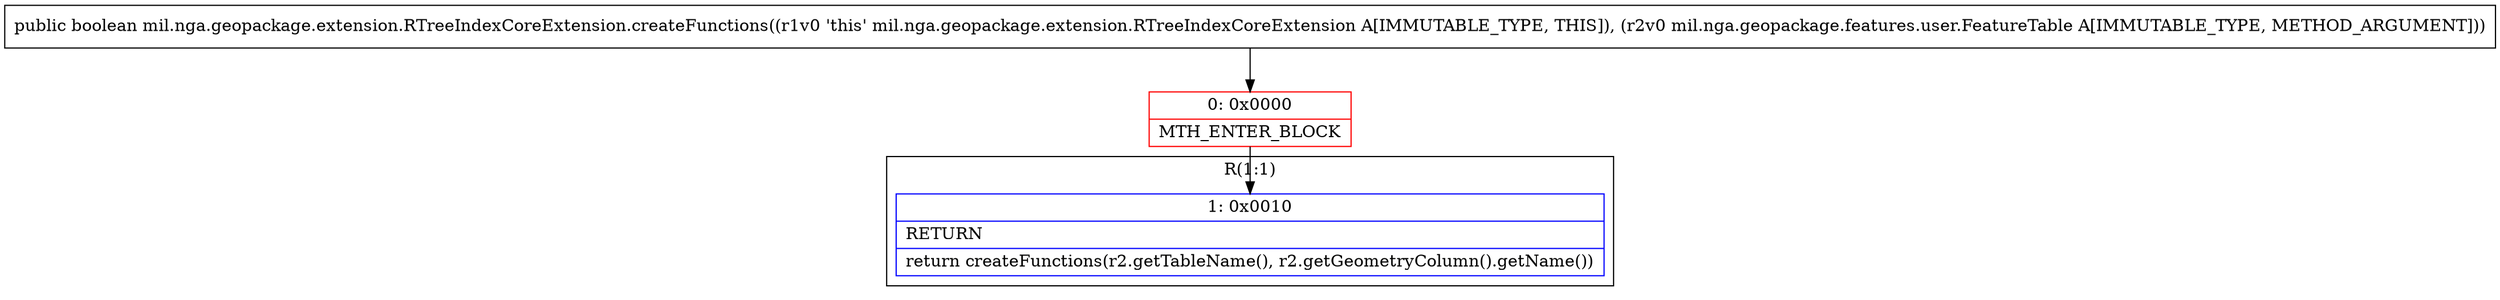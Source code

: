 digraph "CFG formil.nga.geopackage.extension.RTreeIndexCoreExtension.createFunctions(Lmil\/nga\/geopackage\/features\/user\/FeatureTable;)Z" {
subgraph cluster_Region_1377951945 {
label = "R(1:1)";
node [shape=record,color=blue];
Node_1 [shape=record,label="{1\:\ 0x0010|RETURN\l|return createFunctions(r2.getTableName(), r2.getGeometryColumn().getName())\l}"];
}
Node_0 [shape=record,color=red,label="{0\:\ 0x0000|MTH_ENTER_BLOCK\l}"];
MethodNode[shape=record,label="{public boolean mil.nga.geopackage.extension.RTreeIndexCoreExtension.createFunctions((r1v0 'this' mil.nga.geopackage.extension.RTreeIndexCoreExtension A[IMMUTABLE_TYPE, THIS]), (r2v0 mil.nga.geopackage.features.user.FeatureTable A[IMMUTABLE_TYPE, METHOD_ARGUMENT])) }"];
MethodNode -> Node_0;
Node_0 -> Node_1;
}


